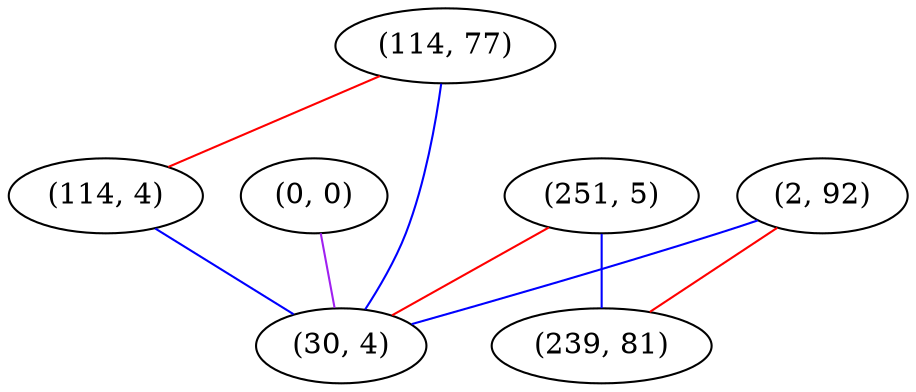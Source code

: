 graph "" {
"(114, 77)";
"(0, 0)";
"(2, 92)";
"(114, 4)";
"(251, 5)";
"(30, 4)";
"(239, 81)";
"(114, 77)" -- "(30, 4)"  [color=blue, key=0, weight=3];
"(114, 77)" -- "(114, 4)"  [color=red, key=0, weight=1];
"(0, 0)" -- "(30, 4)"  [color=purple, key=0, weight=4];
"(2, 92)" -- "(30, 4)"  [color=blue, key=0, weight=3];
"(2, 92)" -- "(239, 81)"  [color=red, key=0, weight=1];
"(114, 4)" -- "(30, 4)"  [color=blue, key=0, weight=3];
"(251, 5)" -- "(30, 4)"  [color=red, key=0, weight=1];
"(251, 5)" -- "(239, 81)"  [color=blue, key=0, weight=3];
}
